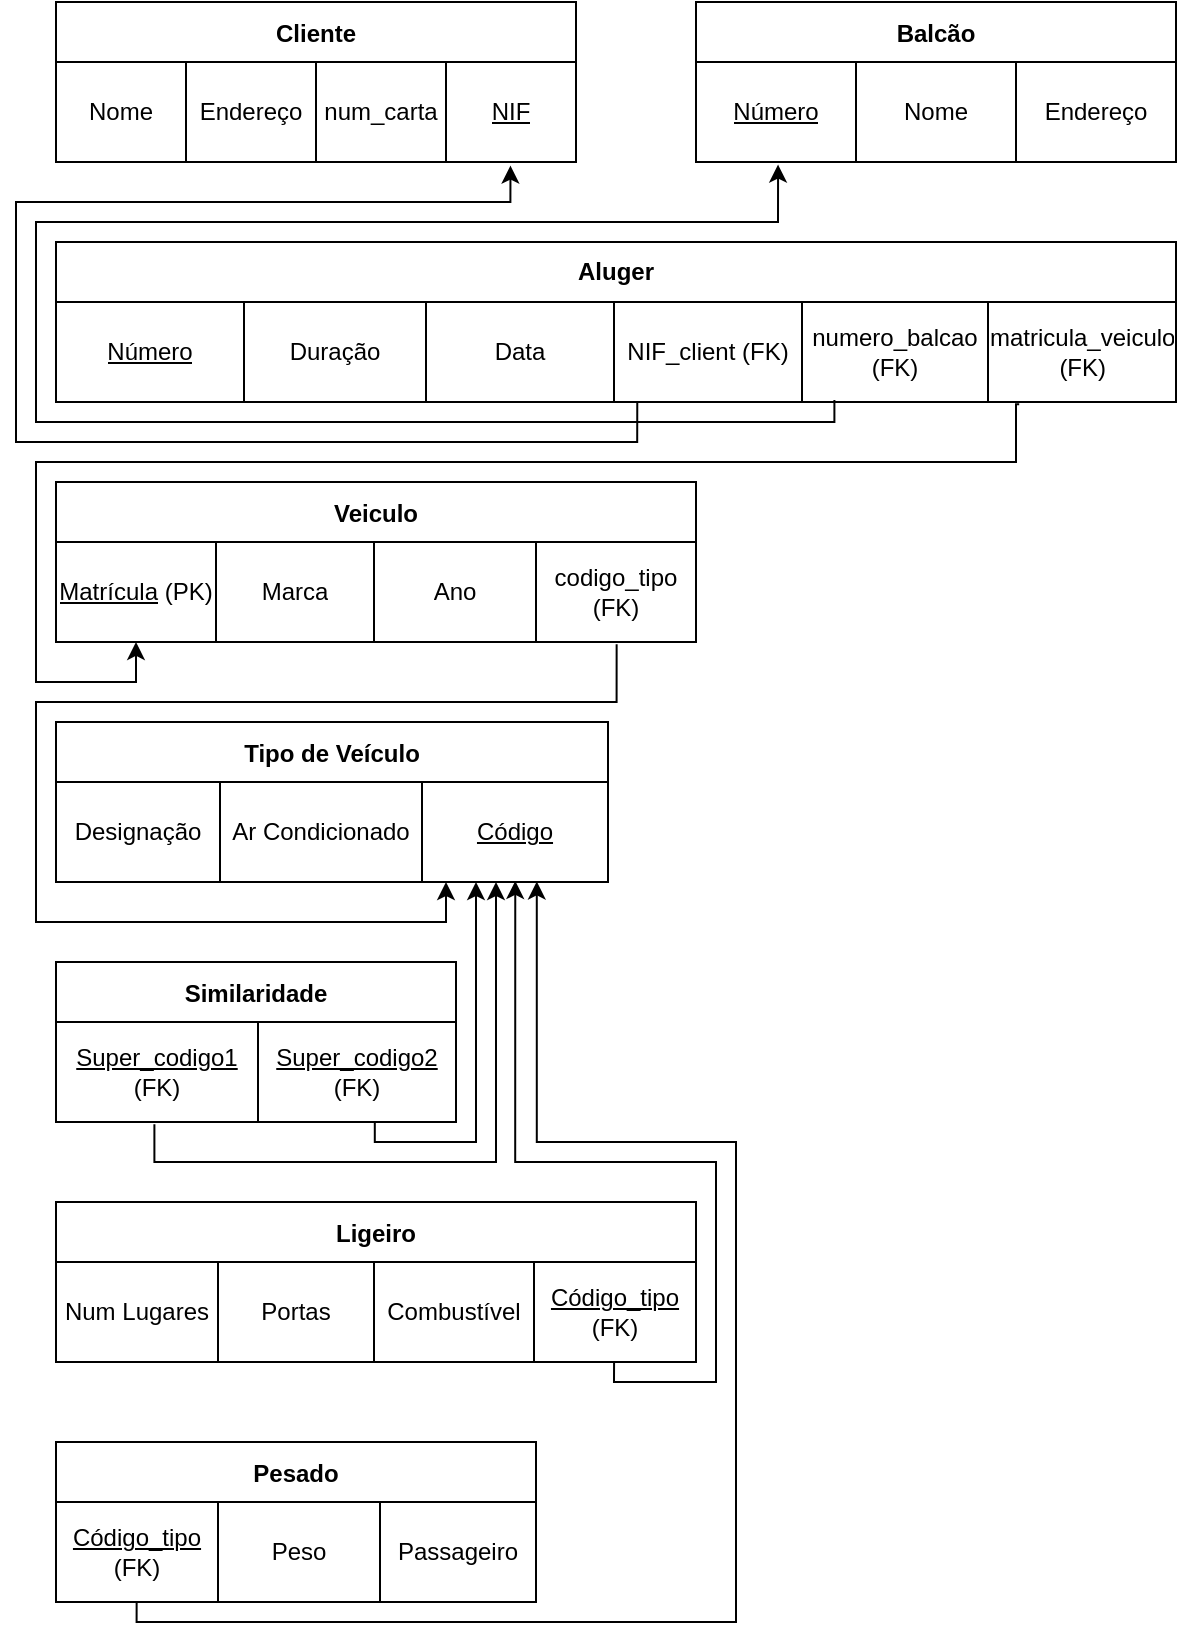 <mxfile version="17.2.4" type="device" pages="3"><diagram id="apxTyeL_YBR4fcM9wDzW" name="3.1"><mxGraphModel dx="987" dy="635" grid="1" gridSize="10" guides="1" tooltips="1" connect="1" arrows="1" fold="1" page="1" pageScale="1" pageWidth="827" pageHeight="1169" math="0" shadow="0"><root><mxCell id="0"/><mxCell id="1" parent="0"/><mxCell id="2RSAtowy67wl-P5qB3Wk-16" value="Cliente" style="shape=table;startSize=30;container=1;collapsible=0;childLayout=tableLayout;fontStyle=1;align=center;" parent="1" vertex="1"><mxGeometry x="120" y="160" width="260" height="80" as="geometry"/></mxCell><mxCell id="2RSAtowy67wl-P5qB3Wk-17" value="" style="shape=tableRow;horizontal=0;startSize=0;swimlaneHead=0;swimlaneBody=0;top=0;left=0;bottom=0;right=0;collapsible=0;dropTarget=0;fillColor=none;points=[[0,0.5],[1,0.5]];portConstraint=eastwest;" parent="2RSAtowy67wl-P5qB3Wk-16" vertex="1"><mxGeometry y="30" width="260" height="50" as="geometry"/></mxCell><mxCell id="2RSAtowy67wl-P5qB3Wk-18" value="Nome" style="shape=partialRectangle;html=1;whiteSpace=wrap;connectable=0;fillColor=none;top=0;left=0;bottom=0;right=0;overflow=hidden;" parent="2RSAtowy67wl-P5qB3Wk-17" vertex="1"><mxGeometry width="65" height="50" as="geometry"><mxRectangle width="65" height="50" as="alternateBounds"/></mxGeometry></mxCell><mxCell id="2RSAtowy67wl-P5qB3Wk-19" value="Endereço" style="shape=partialRectangle;html=1;whiteSpace=wrap;connectable=0;fillColor=none;top=0;left=0;bottom=0;right=0;overflow=hidden;" parent="2RSAtowy67wl-P5qB3Wk-17" vertex="1"><mxGeometry x="65" width="65" height="50" as="geometry"><mxRectangle width="65" height="50" as="alternateBounds"/></mxGeometry></mxCell><mxCell id="2RSAtowy67wl-P5qB3Wk-20" value="num_carta" style="shape=partialRectangle;html=1;whiteSpace=wrap;connectable=0;fillColor=none;top=0;left=0;bottom=0;right=0;overflow=hidden;" parent="2RSAtowy67wl-P5qB3Wk-17" vertex="1"><mxGeometry x="130" width="65" height="50" as="geometry"><mxRectangle width="65" height="50" as="alternateBounds"/></mxGeometry></mxCell><mxCell id="2RSAtowy67wl-P5qB3Wk-29" value="&lt;u&gt;NIF&lt;/u&gt;" style="shape=partialRectangle;html=1;whiteSpace=wrap;connectable=0;fillColor=none;top=0;left=0;bottom=0;right=0;overflow=hidden;" parent="2RSAtowy67wl-P5qB3Wk-17" vertex="1"><mxGeometry x="195" width="65" height="50" as="geometry"><mxRectangle width="65" height="50" as="alternateBounds"/></mxGeometry></mxCell><mxCell id="ERjMM8lQykCj0V32fZu7-1" value="Aluger" style="shape=table;startSize=30;container=1;collapsible=0;childLayout=tableLayout;fontStyle=1;align=center;whiteSpace=wrap;" parent="1" vertex="1"><mxGeometry x="120" y="280" width="560" height="80" as="geometry"/></mxCell><mxCell id="ERjMM8lQykCj0V32fZu7-2" value="" style="shape=tableRow;horizontal=0;startSize=0;swimlaneHead=0;swimlaneBody=0;top=0;left=0;bottom=0;right=0;collapsible=0;dropTarget=0;fillColor=none;points=[[0,0.5],[1,0.5]];portConstraint=eastwest;" parent="ERjMM8lQykCj0V32fZu7-1" vertex="1"><mxGeometry y="30" width="560" height="50" as="geometry"/></mxCell><mxCell id="ERjMM8lQykCj0V32fZu7-3" value="&lt;u&gt;Número&lt;/u&gt;" style="shape=partialRectangle;html=1;whiteSpace=wrap;connectable=0;fillColor=none;top=0;left=0;bottom=0;right=0;overflow=hidden;" parent="ERjMM8lQykCj0V32fZu7-2" vertex="1"><mxGeometry width="94" height="50" as="geometry"><mxRectangle width="94" height="50" as="alternateBounds"/></mxGeometry></mxCell><mxCell id="ERjMM8lQykCj0V32fZu7-4" value="Duração" style="shape=partialRectangle;html=1;whiteSpace=wrap;connectable=0;fillColor=none;top=0;left=0;bottom=0;right=0;overflow=hidden;" parent="ERjMM8lQykCj0V32fZu7-2" vertex="1"><mxGeometry x="94" width="91" height="50" as="geometry"><mxRectangle width="91" height="50" as="alternateBounds"/></mxGeometry></mxCell><mxCell id="ERjMM8lQykCj0V32fZu7-5" value="Data" style="shape=partialRectangle;html=1;whiteSpace=wrap;connectable=0;fillColor=none;top=0;left=0;bottom=0;right=0;overflow=hidden;" parent="ERjMM8lQykCj0V32fZu7-2" vertex="1"><mxGeometry x="185" width="94" height="50" as="geometry"><mxRectangle width="94" height="50" as="alternateBounds"/></mxGeometry></mxCell><mxCell id="xyYoALWSUkxfO5FwVvGS-1" value="NIF_client (FK)" style="shape=partialRectangle;html=1;whiteSpace=wrap;connectable=0;fillColor=none;top=0;left=0;bottom=0;right=0;overflow=hidden;" parent="ERjMM8lQykCj0V32fZu7-2" vertex="1"><mxGeometry x="279" width="94" height="50" as="geometry"><mxRectangle width="94" height="50" as="alternateBounds"/></mxGeometry></mxCell><mxCell id="xyYoALWSUkxfO5FwVvGS-2" value="numero_balcao&lt;br&gt;(FK)" style="shape=partialRectangle;html=1;connectable=0;fillColor=none;top=0;left=0;bottom=0;right=0;overflow=hidden;whiteSpace=wrap;" parent="ERjMM8lQykCj0V32fZu7-2" vertex="1"><mxGeometry x="373" width="93" height="50" as="geometry"><mxRectangle width="93" height="50" as="alternateBounds"/></mxGeometry></mxCell><mxCell id="xyYoALWSUkxfO5FwVvGS-3" value="matricula_veiculo&lt;br&gt;(FK)" style="shape=partialRectangle;html=1;whiteSpace=wrap;connectable=0;fillColor=none;top=0;left=0;bottom=0;right=0;overflow=hidden;" parent="ERjMM8lQykCj0V32fZu7-2" vertex="1"><mxGeometry x="466" width="94" height="50" as="geometry"><mxRectangle width="94" height="50" as="alternateBounds"/></mxGeometry></mxCell><mxCell id="ERjMM8lQykCj0V32fZu7-7" value="Balcão" style="shape=table;startSize=30;container=1;collapsible=0;childLayout=tableLayout;fontStyle=1;align=center;" parent="1" vertex="1"><mxGeometry x="440" y="160" width="240" height="80" as="geometry"/></mxCell><mxCell id="ERjMM8lQykCj0V32fZu7-8" value="" style="shape=tableRow;horizontal=0;startSize=0;swimlaneHead=0;swimlaneBody=0;top=0;left=0;bottom=0;right=0;collapsible=0;dropTarget=0;fillColor=none;points=[[0,0.5],[1,0.5]];portConstraint=eastwest;" parent="ERjMM8lQykCj0V32fZu7-7" vertex="1"><mxGeometry y="30" width="240" height="50" as="geometry"/></mxCell><mxCell id="ERjMM8lQykCj0V32fZu7-9" value="&lt;u&gt;Número&lt;/u&gt;" style="shape=partialRectangle;html=1;whiteSpace=wrap;connectable=0;fillColor=none;top=0;left=0;bottom=0;right=0;overflow=hidden;" parent="ERjMM8lQykCj0V32fZu7-8" vertex="1"><mxGeometry width="80" height="50" as="geometry"><mxRectangle width="80" height="50" as="alternateBounds"/></mxGeometry></mxCell><mxCell id="ERjMM8lQykCj0V32fZu7-10" value="Nome" style="shape=partialRectangle;html=1;whiteSpace=wrap;connectable=0;fillColor=none;top=0;left=0;bottom=0;right=0;overflow=hidden;" parent="ERjMM8lQykCj0V32fZu7-8" vertex="1"><mxGeometry x="80" width="80" height="50" as="geometry"><mxRectangle width="80" height="50" as="alternateBounds"/></mxGeometry></mxCell><mxCell id="ERjMM8lQykCj0V32fZu7-11" value="Endereço" style="shape=partialRectangle;html=1;whiteSpace=wrap;connectable=0;fillColor=none;top=0;left=0;bottom=0;right=0;overflow=hidden;" parent="ERjMM8lQykCj0V32fZu7-8" vertex="1"><mxGeometry x="160" width="80" height="50" as="geometry"><mxRectangle width="80" height="50" as="alternateBounds"/></mxGeometry></mxCell><mxCell id="ERjMM8lQykCj0V32fZu7-12" value="Veiculo" style="shape=table;startSize=30;container=1;collapsible=0;childLayout=tableLayout;fontStyle=1;align=center;" parent="1" vertex="1"><mxGeometry x="120" y="400" width="320" height="80" as="geometry"/></mxCell><mxCell id="ERjMM8lQykCj0V32fZu7-13" value="" style="shape=tableRow;horizontal=0;startSize=0;swimlaneHead=0;swimlaneBody=0;top=0;left=0;bottom=0;right=0;collapsible=0;dropTarget=0;fillColor=none;points=[[0,0.5],[1,0.5]];portConstraint=eastwest;" parent="ERjMM8lQykCj0V32fZu7-12" vertex="1"><mxGeometry y="30" width="320" height="50" as="geometry"/></mxCell><mxCell id="ERjMM8lQykCj0V32fZu7-14" value="&lt;u&gt;Matrícula&lt;/u&gt;&amp;nbsp;(PK)" style="shape=partialRectangle;html=1;whiteSpace=wrap;connectable=0;fillColor=none;top=0;left=0;bottom=0;right=0;overflow=hidden;" parent="ERjMM8lQykCj0V32fZu7-13" vertex="1"><mxGeometry width="80" height="50" as="geometry"><mxRectangle width="80" height="50" as="alternateBounds"/></mxGeometry></mxCell><mxCell id="ERjMM8lQykCj0V32fZu7-15" value="Marca" style="shape=partialRectangle;html=1;whiteSpace=wrap;connectable=0;fillColor=none;top=0;left=0;bottom=0;right=0;overflow=hidden;" parent="ERjMM8lQykCj0V32fZu7-13" vertex="1"><mxGeometry x="80" width="79" height="50" as="geometry"><mxRectangle width="79" height="50" as="alternateBounds"/></mxGeometry></mxCell><mxCell id="ERjMM8lQykCj0V32fZu7-16" value="Ano" style="shape=partialRectangle;html=1;whiteSpace=wrap;connectable=0;fillColor=none;top=0;left=0;bottom=0;right=0;overflow=hidden;" parent="ERjMM8lQykCj0V32fZu7-13" vertex="1"><mxGeometry x="159" width="81" height="50" as="geometry"><mxRectangle width="81" height="50" as="alternateBounds"/></mxGeometry></mxCell><mxCell id="xyYoALWSUkxfO5FwVvGS-7" value="codigo_tipo (FK)" style="shape=partialRectangle;html=1;whiteSpace=wrap;connectable=0;fillColor=none;top=0;left=0;bottom=0;right=0;overflow=hidden;" parent="ERjMM8lQykCj0V32fZu7-13" vertex="1"><mxGeometry x="240" width="80" height="50" as="geometry"><mxRectangle width="80" height="50" as="alternateBounds"/></mxGeometry></mxCell><mxCell id="ERjMM8lQykCj0V32fZu7-17" value="Tipo de Veículo" style="shape=table;startSize=30;container=1;collapsible=0;childLayout=tableLayout;fontStyle=1;align=center;" parent="1" vertex="1"><mxGeometry x="120" y="520" width="276" height="80" as="geometry"/></mxCell><mxCell id="ERjMM8lQykCj0V32fZu7-18" value="" style="shape=tableRow;horizontal=0;startSize=0;swimlaneHead=0;swimlaneBody=0;top=0;left=0;bottom=0;right=0;collapsible=0;dropTarget=0;fillColor=none;points=[[0,0.5],[1,0.5]];portConstraint=eastwest;" parent="ERjMM8lQykCj0V32fZu7-17" vertex="1"><mxGeometry y="30" width="276" height="50" as="geometry"/></mxCell><mxCell id="ERjMM8lQykCj0V32fZu7-19" value="Designação" style="shape=partialRectangle;html=1;whiteSpace=wrap;connectable=0;fillColor=none;top=0;left=0;bottom=0;right=0;overflow=hidden;" parent="ERjMM8lQykCj0V32fZu7-18" vertex="1"><mxGeometry width="82" height="50" as="geometry"><mxRectangle width="82" height="50" as="alternateBounds"/></mxGeometry></mxCell><mxCell id="ERjMM8lQykCj0V32fZu7-20" value="Ar Condicionado" style="shape=partialRectangle;html=1;whiteSpace=wrap;connectable=0;fillColor=none;top=0;left=0;bottom=0;right=0;overflow=hidden;" parent="ERjMM8lQykCj0V32fZu7-18" vertex="1"><mxGeometry x="82" width="101" height="50" as="geometry"><mxRectangle width="101" height="50" as="alternateBounds"/></mxGeometry></mxCell><mxCell id="ERjMM8lQykCj0V32fZu7-21" value="&lt;u&gt;Código&lt;/u&gt;" style="shape=partialRectangle;html=1;whiteSpace=wrap;connectable=0;fillColor=none;top=0;left=0;bottom=0;right=0;overflow=hidden;" parent="ERjMM8lQykCj0V32fZu7-18" vertex="1"><mxGeometry x="183" width="93" height="50" as="geometry"><mxRectangle width="93" height="50" as="alternateBounds"/></mxGeometry></mxCell><mxCell id="ERjMM8lQykCj0V32fZu7-25" value="Ligeiro" style="shape=table;startSize=30;container=1;collapsible=0;childLayout=tableLayout;fontStyle=1;align=center;" parent="1" vertex="1"><mxGeometry x="120" y="760" width="320" height="80" as="geometry"/></mxCell><mxCell id="ERjMM8lQykCj0V32fZu7-26" value="" style="shape=tableRow;horizontal=0;startSize=0;swimlaneHead=0;swimlaneBody=0;top=0;left=0;bottom=0;right=0;collapsible=0;dropTarget=0;fillColor=none;points=[[0,0.5],[1,0.5]];portConstraint=eastwest;" parent="ERjMM8lQykCj0V32fZu7-25" vertex="1"><mxGeometry y="30" width="320" height="50" as="geometry"/></mxCell><mxCell id="ERjMM8lQykCj0V32fZu7-27" value="Num Lugares" style="shape=partialRectangle;html=1;whiteSpace=wrap;connectable=0;fillColor=none;top=0;left=0;bottom=0;right=0;overflow=hidden;" parent="ERjMM8lQykCj0V32fZu7-26" vertex="1"><mxGeometry width="81" height="50" as="geometry"><mxRectangle width="81" height="50" as="alternateBounds"/></mxGeometry></mxCell><mxCell id="ERjMM8lQykCj0V32fZu7-28" value="Portas" style="shape=partialRectangle;html=1;whiteSpace=wrap;connectable=0;fillColor=none;top=0;left=0;bottom=0;right=0;overflow=hidden;" parent="ERjMM8lQykCj0V32fZu7-26" vertex="1"><mxGeometry x="81" width="78" height="50" as="geometry"><mxRectangle width="78" height="50" as="alternateBounds"/></mxGeometry></mxCell><mxCell id="ERjMM8lQykCj0V32fZu7-29" value="Combustível" style="shape=partialRectangle;html=1;whiteSpace=wrap;connectable=0;fillColor=none;top=0;left=0;bottom=0;right=0;overflow=hidden;" parent="ERjMM8lQykCj0V32fZu7-26" vertex="1"><mxGeometry x="159" width="80" height="50" as="geometry"><mxRectangle width="80" height="50" as="alternateBounds"/></mxGeometry></mxCell><mxCell id="xyYoALWSUkxfO5FwVvGS-19" value="&lt;u&gt;Código_tipo&lt;br&gt;&lt;/u&gt;(FK)" style="shape=partialRectangle;html=1;whiteSpace=wrap;connectable=0;fillColor=none;top=0;left=0;bottom=0;right=0;overflow=hidden;" parent="ERjMM8lQykCj0V32fZu7-26" vertex="1"><mxGeometry x="239" width="81" height="50" as="geometry"><mxRectangle width="81" height="50" as="alternateBounds"/></mxGeometry></mxCell><mxCell id="ERjMM8lQykCj0V32fZu7-30" value="Pesado" style="shape=table;startSize=30;container=1;collapsible=0;childLayout=tableLayout;fontStyle=1;align=center;" parent="1" vertex="1"><mxGeometry x="120" y="880" width="240" height="80" as="geometry"/></mxCell><mxCell id="ERjMM8lQykCj0V32fZu7-31" value="" style="shape=tableRow;horizontal=0;startSize=0;swimlaneHead=0;swimlaneBody=0;top=0;left=0;bottom=0;right=0;collapsible=0;dropTarget=0;fillColor=none;points=[[0,0.5],[1,0.5]];portConstraint=eastwest;" parent="ERjMM8lQykCj0V32fZu7-30" vertex="1"><mxGeometry y="30" width="240" height="50" as="geometry"/></mxCell><mxCell id="xyYoALWSUkxfO5FwVvGS-20" value="&lt;u&gt;Código_tipo&lt;/u&gt;&lt;br&gt;(FK)" style="shape=partialRectangle;html=1;whiteSpace=wrap;connectable=0;fillColor=none;top=0;left=0;bottom=0;right=0;overflow=hidden;" parent="ERjMM8lQykCj0V32fZu7-31" vertex="1"><mxGeometry width="81" height="50" as="geometry"><mxRectangle width="81" height="50" as="alternateBounds"/></mxGeometry></mxCell><mxCell id="ERjMM8lQykCj0V32fZu7-32" value="Peso" style="shape=partialRectangle;html=1;whiteSpace=wrap;connectable=0;fillColor=none;top=0;left=0;bottom=0;right=0;overflow=hidden;" parent="ERjMM8lQykCj0V32fZu7-31" vertex="1"><mxGeometry x="81" width="81" height="50" as="geometry"><mxRectangle width="81" height="50" as="alternateBounds"/></mxGeometry></mxCell><mxCell id="ERjMM8lQykCj0V32fZu7-33" value="Passageiro" style="shape=partialRectangle;html=1;whiteSpace=wrap;connectable=0;fillColor=none;top=0;left=0;bottom=0;right=0;overflow=hidden;" parent="ERjMM8lQykCj0V32fZu7-31" vertex="1"><mxGeometry x="162" width="78" height="50" as="geometry"><mxRectangle width="78" height="50" as="alternateBounds"/></mxGeometry></mxCell><mxCell id="xyYoALWSUkxfO5FwVvGS-4" value="" style="endArrow=classic;html=1;rounded=0;entryX=0.874;entryY=1.036;entryDx=0;entryDy=0;entryPerimeter=0;edgeStyle=orthogonalEdgeStyle;exitX=0.519;exitY=0.993;exitDx=0;exitDy=0;exitPerimeter=0;" parent="1" source="ERjMM8lQykCj0V32fZu7-2" target="2RSAtowy67wl-P5qB3Wk-17" edge="1"><mxGeometry width="50" height="50" relative="1" as="geometry"><mxPoint x="140" y="400" as="sourcePoint"/><mxPoint x="190" y="350" as="targetPoint"/><Array as="points"><mxPoint x="411" y="380"/><mxPoint x="100" y="380"/><mxPoint x="100" y="260"/><mxPoint x="347" y="260"/></Array></mxGeometry></mxCell><mxCell id="xyYoALWSUkxfO5FwVvGS-5" value="" style="endArrow=classic;html=1;rounded=0;edgeStyle=orthogonalEdgeStyle;exitX=0.86;exitY=1.022;exitDx=0;exitDy=0;exitPerimeter=0;entryX=0.125;entryY=0.999;entryDx=0;entryDy=0;entryPerimeter=0;" parent="1" source="ERjMM8lQykCj0V32fZu7-2" target="ERjMM8lQykCj0V32fZu7-13" edge="1"><mxGeometry width="50" height="50" relative="1" as="geometry"><mxPoint x="130" y="550" as="sourcePoint"/><mxPoint x="180" y="500" as="targetPoint"/><Array as="points"><mxPoint x="600" y="361"/><mxPoint x="600" y="390"/><mxPoint x="110" y="390"/><mxPoint x="110" y="500"/><mxPoint x="160" y="500"/></Array></mxGeometry></mxCell><mxCell id="xyYoALWSUkxfO5FwVvGS-6" value="" style="endArrow=classic;html=1;rounded=0;entryX=0.171;entryY=1.026;entryDx=0;entryDy=0;entryPerimeter=0;edgeStyle=orthogonalEdgeStyle;exitX=0.695;exitY=0.981;exitDx=0;exitDy=0;exitPerimeter=0;" parent="1" source="ERjMM8lQykCj0V32fZu7-2" target="ERjMM8lQykCj0V32fZu7-8" edge="1"><mxGeometry width="50" height="50" relative="1" as="geometry"><mxPoint x="210" y="370" as="sourcePoint"/><mxPoint x="363.358" y="251.8" as="targetPoint"/><Array as="points"><mxPoint x="509" y="370"/><mxPoint x="110" y="370"/><mxPoint x="110" y="270"/><mxPoint x="481" y="270"/></Array></mxGeometry></mxCell><mxCell id="xyYoALWSUkxfO5FwVvGS-8" style="edgeStyle=orthogonalEdgeStyle;rounded=0;orthogonalLoop=1;jettySize=auto;html=1;exitX=0.876;exitY=1.022;exitDx=0;exitDy=0;exitPerimeter=0;" parent="1" source="ERjMM8lQykCj0V32fZu7-13" edge="1"><mxGeometry relative="1" as="geometry"><mxPoint x="315" y="600" as="targetPoint"/><Array as="points"><mxPoint x="400" y="510"/><mxPoint x="110" y="510"/><mxPoint x="110" y="620"/><mxPoint x="315" y="620"/></Array></mxGeometry></mxCell><mxCell id="xyYoALWSUkxfO5FwVvGS-10" value="Similaridade" style="shape=table;startSize=30;container=1;collapsible=0;childLayout=tableLayout;fontStyle=1;align=center;" parent="1" vertex="1"><mxGeometry x="120" y="640" width="200" height="80" as="geometry"/></mxCell><mxCell id="xyYoALWSUkxfO5FwVvGS-11" value="" style="shape=tableRow;horizontal=0;startSize=0;swimlaneHead=0;swimlaneBody=0;top=0;left=0;bottom=0;right=0;collapsible=0;dropTarget=0;fillColor=none;points=[[0,0.5],[1,0.5]];portConstraint=eastwest;" parent="xyYoALWSUkxfO5FwVvGS-10" vertex="1"><mxGeometry y="30" width="200" height="50" as="geometry"/></mxCell><mxCell id="xyYoALWSUkxfO5FwVvGS-12" value="&lt;u&gt;Super_codigo1&lt;br&gt;&lt;/u&gt;(FK)" style="shape=partialRectangle;html=1;whiteSpace=wrap;connectable=0;fillColor=none;top=0;left=0;bottom=0;right=0;overflow=hidden;" parent="xyYoALWSUkxfO5FwVvGS-11" vertex="1"><mxGeometry width="101" height="50" as="geometry"><mxRectangle width="101" height="50" as="alternateBounds"/></mxGeometry></mxCell><mxCell id="xyYoALWSUkxfO5FwVvGS-13" value="&lt;u&gt;Super_codigo2&lt;/u&gt;&lt;br&gt;(FK)" style="shape=partialRectangle;html=1;whiteSpace=wrap;connectable=0;fillColor=none;top=0;left=0;bottom=0;right=0;overflow=hidden;" parent="xyYoALWSUkxfO5FwVvGS-11" vertex="1"><mxGeometry x="101" width="99" height="50" as="geometry"><mxRectangle width="99" height="50" as="alternateBounds"/></mxGeometry></mxCell><mxCell id="xyYoALWSUkxfO5FwVvGS-16" value="" style="endArrow=classic;html=1;rounded=0;edgeStyle=orthogonalEdgeStyle;exitX=0.246;exitY=1.022;exitDx=0;exitDy=0;exitPerimeter=0;" parent="1" source="xyYoALWSUkxfO5FwVvGS-11" edge="1"><mxGeometry width="50" height="50" relative="1" as="geometry"><mxPoint x="370" y="790" as="sourcePoint"/><mxPoint x="340" y="600" as="targetPoint"/><Array as="points"><mxPoint x="169" y="740"/><mxPoint x="340" y="740"/></Array></mxGeometry></mxCell><mxCell id="xyYoALWSUkxfO5FwVvGS-18" value="" style="endArrow=classic;html=1;rounded=0;edgeStyle=orthogonalEdgeStyle;exitX=0.797;exitY=1.003;exitDx=0;exitDy=0;exitPerimeter=0;" parent="1" source="xyYoALWSUkxfO5FwVvGS-11" edge="1"><mxGeometry width="50" height="50" relative="1" as="geometry"><mxPoint x="179.2" y="731.1" as="sourcePoint"/><mxPoint x="330" y="600" as="targetPoint"/><Array as="points"><mxPoint x="279" y="730"/><mxPoint x="330" y="730"/><mxPoint x="330" y="600"/></Array></mxGeometry></mxCell><mxCell id="xyYoALWSUkxfO5FwVvGS-21" value="" style="endArrow=classic;html=1;rounded=0;exitX=0.872;exitY=0.999;exitDx=0;exitDy=0;exitPerimeter=0;edgeStyle=orthogonalEdgeStyle;entryX=0.832;entryY=0.989;entryDx=0;entryDy=0;entryPerimeter=0;" parent="1" source="ERjMM8lQykCj0V32fZu7-26" target="ERjMM8lQykCj0V32fZu7-18" edge="1"><mxGeometry width="50" height="50" relative="1" as="geometry"><mxPoint x="490" y="860" as="sourcePoint"/><mxPoint x="390" y="670" as="targetPoint"/><Array as="points"><mxPoint x="399" y="850"/><mxPoint x="450" y="850"/><mxPoint x="450" y="740"/><mxPoint x="350" y="740"/></Array></mxGeometry></mxCell><mxCell id="xyYoALWSUkxfO5FwVvGS-22" value="" style="endArrow=classic;html=1;rounded=0;exitX=0.168;exitY=1.008;exitDx=0;exitDy=0;exitPerimeter=0;edgeStyle=orthogonalEdgeStyle;entryX=0.871;entryY=0.994;entryDx=0;entryDy=0;entryPerimeter=0;" parent="1" source="ERjMM8lQykCj0V32fZu7-31" target="ERjMM8lQykCj0V32fZu7-18" edge="1"><mxGeometry width="50" height="50" relative="1" as="geometry"><mxPoint x="409.04" y="849.95" as="sourcePoint"/><mxPoint x="360" y="600" as="targetPoint"/><Array as="points"><mxPoint x="160" y="970"/><mxPoint x="460" y="970"/><mxPoint x="460" y="730"/><mxPoint x="360" y="730"/></Array></mxGeometry></mxCell></root></mxGraphModel></diagram><diagram id="bZHdxpXLiMJkNm9tl3mk" name="3.2"><mxGraphModel dx="1199" dy="771" grid="1" gridSize="10" guides="1" tooltips="1" connect="1" arrows="1" fold="1" page="1" pageScale="1" pageWidth="850" pageHeight="1100" math="0" shadow="0"><root><mxCell id="0"/><mxCell id="1" parent="0"/><mxCell id="y834xkdyJQ3kF4uJwRDQ-1" value="Airport" style="shape=table;startSize=30;container=1;collapsible=0;childLayout=tableLayout;fontStyle=1;align=center;" parent="1" vertex="1"><mxGeometry x="80" y="40" width="240" height="80" as="geometry"/></mxCell><mxCell id="y834xkdyJQ3kF4uJwRDQ-2" value="" style="shape=tableRow;horizontal=0;startSize=0;swimlaneHead=0;swimlaneBody=0;top=0;left=0;bottom=0;right=0;collapsible=0;dropTarget=0;fillColor=none;points=[[0,0.5],[1,0.5]];portConstraint=eastwest;" parent="y834xkdyJQ3kF4uJwRDQ-1" vertex="1"><mxGeometry y="30" width="240" height="50" as="geometry"/></mxCell><mxCell id="y834xkdyJQ3kF4uJwRDQ-3" value="&lt;u&gt;code&lt;/u&gt;" style="shape=partialRectangle;html=1;whiteSpace=wrap;connectable=0;fillColor=none;top=0;left=0;bottom=0;right=0;overflow=hidden;" parent="y834xkdyJQ3kF4uJwRDQ-2" vertex="1"><mxGeometry width="80" height="50" as="geometry"><mxRectangle width="80" height="50" as="alternateBounds"/></mxGeometry></mxCell><mxCell id="y834xkdyJQ3kF4uJwRDQ-4" value="city" style="shape=partialRectangle;html=1;whiteSpace=wrap;connectable=0;fillColor=none;top=0;left=0;bottom=0;right=0;overflow=hidden;" parent="y834xkdyJQ3kF4uJwRDQ-2" vertex="1"><mxGeometry x="80" width="40" height="50" as="geometry"><mxRectangle width="40" height="50" as="alternateBounds"/></mxGeometry></mxCell><mxCell id="y834xkdyJQ3kF4uJwRDQ-5" value="state" style="shape=partialRectangle;html=1;whiteSpace=wrap;connectable=0;fillColor=none;top=0;left=0;bottom=0;right=0;overflow=hidden;" parent="y834xkdyJQ3kF4uJwRDQ-2" vertex="1"><mxGeometry x="120" width="60" height="50" as="geometry"><mxRectangle width="60" height="50" as="alternateBounds"/></mxGeometry></mxCell><mxCell id="y834xkdyJQ3kF4uJwRDQ-14" value="name" style="shape=partialRectangle;html=1;whiteSpace=wrap;connectable=0;fillColor=none;top=0;left=0;bottom=0;right=0;overflow=hidden;" parent="y834xkdyJQ3kF4uJwRDQ-2" vertex="1"><mxGeometry x="180" width="60" height="50" as="geometry"><mxRectangle width="60" height="50" as="alternateBounds"/></mxGeometry></mxCell><mxCell id="y834xkdyJQ3kF4uJwRDQ-16" value="Flight" style="shape=table;startSize=30;container=1;collapsible=0;childLayout=tableLayout;fontStyle=1;align=center;" parent="1" vertex="1"><mxGeometry x="640" y="160" width="200" height="80" as="geometry"/></mxCell><mxCell id="y834xkdyJQ3kF4uJwRDQ-17" value="" style="shape=tableRow;horizontal=0;startSize=0;swimlaneHead=0;swimlaneBody=0;top=0;left=0;bottom=0;right=0;collapsible=0;dropTarget=0;fillColor=none;points=[[0,0.5],[1,0.5]];portConstraint=eastwest;" parent="y834xkdyJQ3kF4uJwRDQ-16" vertex="1"><mxGeometry y="30" width="200" height="50" as="geometry"/></mxCell><mxCell id="y834xkdyJQ3kF4uJwRDQ-18" value="&lt;u&gt;number&lt;/u&gt;" style="shape=partialRectangle;html=1;whiteSpace=wrap;connectable=0;fillColor=none;top=0;left=0;bottom=0;right=0;overflow=hidden;" parent="y834xkdyJQ3kF4uJwRDQ-17" vertex="1"><mxGeometry width="67" height="50" as="geometry"><mxRectangle width="67" height="50" as="alternateBounds"/></mxGeometry></mxCell><mxCell id="y834xkdyJQ3kF4uJwRDQ-19" value="airline" style="shape=partialRectangle;html=1;whiteSpace=wrap;connectable=0;fillColor=none;top=0;left=0;bottom=0;right=0;overflow=hidden;" parent="y834xkdyJQ3kF4uJwRDQ-17" vertex="1"><mxGeometry x="67" width="66" height="50" as="geometry"><mxRectangle width="66" height="50" as="alternateBounds"/></mxGeometry></mxCell><mxCell id="y834xkdyJQ3kF4uJwRDQ-20" value="weekdays" style="shape=partialRectangle;html=1;whiteSpace=wrap;connectable=0;fillColor=none;top=0;left=0;bottom=0;right=0;overflow=hidden;" parent="y834xkdyJQ3kF4uJwRDQ-17" vertex="1"><mxGeometry x="133" width="67" height="50" as="geometry"><mxRectangle width="67" height="50" as="alternateBounds"/></mxGeometry></mxCell><mxCell id="y834xkdyJQ3kF4uJwRDQ-22" value="Fares" style="shape=table;startSize=30;container=1;collapsible=0;childLayout=tableLayout;fontStyle=1;align=center;" parent="1" vertex="1"><mxGeometry x="520" y="320" width="320" height="80" as="geometry"/></mxCell><mxCell id="y834xkdyJQ3kF4uJwRDQ-23" value="" style="shape=tableRow;horizontal=0;startSize=0;swimlaneHead=0;swimlaneBody=0;top=0;left=0;bottom=0;right=0;collapsible=0;dropTarget=0;fillColor=none;points=[[0,0.5],[1,0.5]];portConstraint=eastwest;" parent="y834xkdyJQ3kF4uJwRDQ-22" vertex="1"><mxGeometry y="30" width="320" height="50" as="geometry"/></mxCell><mxCell id="y834xkdyJQ3kF4uJwRDQ-24" value="&lt;u&gt;flight_number&lt;/u&gt;&lt;br&gt;(FK)" style="shape=partialRectangle;html=1;whiteSpace=wrap;connectable=0;fillColor=none;top=0;left=0;bottom=0;right=0;overflow=hidden;" parent="y834xkdyJQ3kF4uJwRDQ-23" vertex="1"><mxGeometry width="90" height="50" as="geometry"><mxRectangle width="90" height="50" as="alternateBounds"/></mxGeometry></mxCell><mxCell id="y834xkdyJQ3kF4uJwRDQ-25" value="&lt;u&gt;code&lt;/u&gt;" style="shape=partialRectangle;html=1;whiteSpace=wrap;connectable=0;fillColor=none;top=0;left=0;bottom=0;right=0;overflow=hidden;" parent="y834xkdyJQ3kF4uJwRDQ-23" vertex="1"><mxGeometry x="90" width="70" height="50" as="geometry"><mxRectangle width="70" height="50" as="alternateBounds"/></mxGeometry></mxCell><mxCell id="y834xkdyJQ3kF4uJwRDQ-26" value="amount" style="shape=partialRectangle;html=1;whiteSpace=wrap;connectable=0;fillColor=none;top=0;left=0;bottom=0;right=0;overflow=hidden;" parent="y834xkdyJQ3kF4uJwRDQ-23" vertex="1"><mxGeometry x="160" width="81" height="50" as="geometry"><mxRectangle width="81" height="50" as="alternateBounds"/></mxGeometry></mxCell><mxCell id="y834xkdyJQ3kF4uJwRDQ-27" value="restrictions" style="shape=partialRectangle;html=1;whiteSpace=wrap;connectable=0;fillColor=none;top=0;left=0;bottom=0;right=0;overflow=hidden;" parent="y834xkdyJQ3kF4uJwRDQ-23" vertex="1"><mxGeometry x="241" width="79" height="50" as="geometry"><mxRectangle width="79" height="50" as="alternateBounds"/></mxGeometry></mxCell><mxCell id="y834xkdyJQ3kF4uJwRDQ-28" value="Flight Leg" style="shape=table;startSize=30;container=1;collapsible=0;childLayout=tableLayout;fontStyle=1;align=center;" parent="1" vertex="1"><mxGeometry x="360" y="40" width="480" height="80" as="geometry"/></mxCell><mxCell id="y834xkdyJQ3kF4uJwRDQ-29" value="" style="shape=tableRow;horizontal=0;startSize=0;swimlaneHead=0;swimlaneBody=0;top=0;left=0;bottom=0;right=0;collapsible=0;dropTarget=0;fillColor=none;points=[[0,0.5],[1,0.5]];portConstraint=eastwest;" parent="y834xkdyJQ3kF4uJwRDQ-28" vertex="1"><mxGeometry y="30" width="480" height="50" as="geometry"/></mxCell><mxCell id="y834xkdyJQ3kF4uJwRDQ-30" value="&lt;span&gt;dep_Code&lt;/span&gt;&lt;br&gt;&lt;span&gt;(FK)&lt;/span&gt;" style="shape=partialRectangle;html=1;whiteSpace=wrap;connectable=0;fillColor=none;top=0;left=0;bottom=0;right=0;overflow=hidden;" parent="y834xkdyJQ3kF4uJwRDQ-29" vertex="1"><mxGeometry width="80" height="50" as="geometry"><mxRectangle width="80" height="50" as="alternateBounds"/></mxGeometry></mxCell><mxCell id="y834xkdyJQ3kF4uJwRDQ-31" value="&lt;span&gt;arr_Code&lt;/span&gt;&lt;br&gt;&lt;span&gt;(FK)&lt;/span&gt;" style="shape=partialRectangle;html=1;whiteSpace=wrap;connectable=0;fillColor=none;top=0;left=0;bottom=0;right=0;overflow=hidden;" parent="y834xkdyJQ3kF4uJwRDQ-29" vertex="1"><mxGeometry x="80" width="80" height="50" as="geometry"><mxRectangle width="80" height="50" as="alternateBounds"/></mxGeometry></mxCell><mxCell id="y834xkdyJQ3kF4uJwRDQ-33" value="&lt;u&gt;leg_no&lt;/u&gt;" style="shape=partialRectangle;html=1;whiteSpace=wrap;connectable=0;fillColor=none;top=0;left=0;bottom=0;right=0;overflow=hidden;" parent="y834xkdyJQ3kF4uJwRDQ-29" vertex="1"><mxGeometry x="160" width="81" height="50" as="geometry"><mxRectangle width="81" height="50" as="alternateBounds"/></mxGeometry></mxCell><mxCell id="CBvwU_bkUeR2Wri6jvxI-14" value="&lt;u&gt;flight number&lt;/u&gt;&lt;br&gt;&lt;span&gt;(FK)&lt;/span&gt;" style="shape=partialRectangle;html=1;whiteSpace=wrap;connectable=0;fillColor=none;top=0;left=0;bottom=0;right=0;overflow=hidden;" vertex="1" parent="y834xkdyJQ3kF4uJwRDQ-29"><mxGeometry x="241" width="79" height="50" as="geometry"><mxRectangle width="79" height="50" as="alternateBounds"/></mxGeometry></mxCell><mxCell id="y834xkdyJQ3kF4uJwRDQ-34" value="dep_time" style="shape=partialRectangle;html=1;whiteSpace=wrap;connectable=0;fillColor=none;top=0;left=0;bottom=0;right=0;overflow=hidden;" parent="y834xkdyJQ3kF4uJwRDQ-29" vertex="1"><mxGeometry x="320" width="80" height="50" as="geometry"><mxRectangle width="80" height="50" as="alternateBounds"/></mxGeometry></mxCell><mxCell id="y834xkdyJQ3kF4uJwRDQ-35" value="arr_time" style="shape=partialRectangle;html=1;whiteSpace=wrap;connectable=0;fillColor=none;top=0;left=0;bottom=0;right=0;overflow=hidden;" parent="y834xkdyJQ3kF4uJwRDQ-29" vertex="1"><mxGeometry x="400" width="80" height="50" as="geometry"><mxRectangle width="80" height="50" as="alternateBounds"/></mxGeometry></mxCell><mxCell id="y834xkdyJQ3kF4uJwRDQ-37" value="Leg Instance" style="shape=table;startSize=30;container=1;collapsible=0;childLayout=tableLayout;fontStyle=1;align=center;" parent="1" vertex="1"><mxGeometry x="180" y="560" width="660" height="80" as="geometry"/></mxCell><mxCell id="y834xkdyJQ3kF4uJwRDQ-38" value="" style="shape=tableRow;horizontal=0;startSize=0;swimlaneHead=0;swimlaneBody=0;top=0;left=0;bottom=0;right=0;collapsible=0;dropTarget=0;fillColor=none;points=[[0,0.5],[1,0.5]];portConstraint=eastwest;" parent="y834xkdyJQ3kF4uJwRDQ-37" vertex="1"><mxGeometry y="30" width="660" height="50" as="geometry"/></mxCell><mxCell id="CBvwU_bkUeR2Wri6jvxI-13" value="&lt;u&gt;fligh number&lt;/u&gt;&lt;br&gt;&lt;span&gt;(FK)&lt;/span&gt;" style="shape=partialRectangle;html=1;whiteSpace=wrap;connectable=0;fillColor=none;top=0;left=0;bottom=0;right=0;overflow=hidden;" vertex="1" parent="y834xkdyJQ3kF4uJwRDQ-38"><mxGeometry width="70" height="50" as="geometry"><mxRectangle width="70" height="50" as="alternateBounds"/></mxGeometry></mxCell><mxCell id="y834xkdyJQ3kF4uJwRDQ-40" value="&lt;u&gt;leg_no&lt;/u&gt;&lt;br&gt;(FK)" style="shape=partialRectangle;html=1;whiteSpace=wrap;connectable=0;fillColor=none;top=0;left=0;bottom=0;right=0;overflow=hidden;" parent="y834xkdyJQ3kF4uJwRDQ-38" vertex="1"><mxGeometry x="70" width="69" height="50" as="geometry"><mxRectangle width="69" height="50" as="alternateBounds"/></mxGeometry></mxCell><mxCell id="CBvwU_bkUeR2Wri6jvxI-21" value="&lt;span&gt;airplane_Id&lt;/span&gt;&lt;br&gt;&lt;span&gt;(FK)&lt;/span&gt;" style="shape=partialRectangle;html=1;whiteSpace=wrap;connectable=0;fillColor=none;top=0;left=0;bottom=0;right=0;overflow=hidden;" vertex="1" parent="y834xkdyJQ3kF4uJwRDQ-38"><mxGeometry x="139" width="70" height="50" as="geometry"><mxRectangle width="70" height="50" as="alternateBounds"/></mxGeometry></mxCell><mxCell id="y834xkdyJQ3kF4uJwRDQ-42" value="&lt;span style=&quot;color: rgb(0 , 0 , 0) ; font-family: &amp;#34;helvetica&amp;#34; ; font-size: 12px ; font-style: normal ; font-weight: 400 ; letter-spacing: normal ; text-align: center ; text-indent: 0px ; text-transform: none ; word-spacing: 0px ; background-color: rgb(248 , 249 , 250)&quot;&gt;dep_code&lt;/span&gt;&lt;br style=&quot;color: rgb(0 , 0 , 0) ; font-family: &amp;#34;helvetica&amp;#34; ; font-size: 12px ; font-style: normal ; font-weight: 400 ; letter-spacing: normal ; text-align: center ; text-indent: 0px ; text-transform: none ; word-spacing: 0px ; background-color: rgb(248 , 249 , 250)&quot;&gt;&lt;span style=&quot;color: rgb(0 , 0 , 0) ; font-family: &amp;#34;helvetica&amp;#34; ; font-size: 12px ; font-style: normal ; font-weight: 400 ; letter-spacing: normal ; text-align: center ; text-indent: 0px ; text-transform: none ; word-spacing: 0px ; background-color: rgb(248 , 249 , 250) ; display: inline ; float: none&quot;&gt;(FK)&lt;/span&gt;" style="shape=partialRectangle;html=1;whiteSpace=wrap;connectable=0;fillColor=none;top=0;left=0;bottom=0;right=0;overflow=hidden;" parent="y834xkdyJQ3kF4uJwRDQ-38" vertex="1"><mxGeometry x="209" width="69" height="50" as="geometry"><mxRectangle width="69" height="50" as="alternateBounds"/></mxGeometry></mxCell><mxCell id="y834xkdyJQ3kF4uJwRDQ-43" value="arr_code&lt;br&gt;&lt;span&gt;(FK)&lt;/span&gt;" style="shape=partialRectangle;html=1;whiteSpace=wrap;connectable=0;fillColor=none;top=0;left=0;bottom=0;right=0;overflow=hidden;" parent="y834xkdyJQ3kF4uJwRDQ-38" vertex="1"><mxGeometry x="278" width="70" height="50" as="geometry"><mxRectangle width="70" height="50" as="alternateBounds"/></mxGeometry></mxCell><mxCell id="CBvwU_bkUeR2Wri6jvxI-23" value="&lt;u&gt;date&lt;/u&gt;" style="shape=partialRectangle;html=1;whiteSpace=wrap;connectable=0;fillColor=none;top=0;left=0;bottom=0;right=0;overflow=hidden;" vertex="1" parent="y834xkdyJQ3kF4uJwRDQ-38"><mxGeometry x="348" width="69" height="50" as="geometry"><mxRectangle width="69" height="50" as="alternateBounds"/></mxGeometry></mxCell><mxCell id="y834xkdyJQ3kF4uJwRDQ-44" value="&lt;span style=&quot;color: rgb(0 , 0 , 0) ; font-family: &amp;#34;helvetica&amp;#34; ; font-size: 12px ; font-style: normal ; font-weight: 400 ; letter-spacing: normal ; text-align: center ; text-indent: 0px ; text-transform: none ; word-spacing: 0px ; background-color: rgb(248 , 249 , 250) ; display: inline ; float: none&quot;&gt;dep_time&lt;/span&gt;" style="shape=partialRectangle;html=1;whiteSpace=wrap;connectable=0;fillColor=none;top=0;left=0;bottom=0;right=0;overflow=hidden;" parent="y834xkdyJQ3kF4uJwRDQ-38" vertex="1"><mxGeometry x="417" width="70" height="50" as="geometry"><mxRectangle width="70" height="50" as="alternateBounds"/></mxGeometry></mxCell><mxCell id="y834xkdyJQ3kF4uJwRDQ-45" value="&lt;span style=&quot;color: rgb(0 , 0 , 0) ; font-family: &amp;#34;helvetica&amp;#34; ; font-size: 12px ; font-style: normal ; font-weight: 400 ; letter-spacing: normal ; text-align: center ; text-indent: 0px ; text-transform: none ; word-spacing: 0px ; background-color: rgb(248 , 249 , 250) ; display: inline ; float: none&quot;&gt;arr_time&lt;/span&gt;" style="shape=partialRectangle;html=1;whiteSpace=wrap;connectable=0;fillColor=none;top=0;left=0;bottom=0;right=0;overflow=hidden;" parent="y834xkdyJQ3kF4uJwRDQ-38" vertex="1"><mxGeometry x="487" width="70" height="50" as="geometry"><mxRectangle width="70" height="50" as="alternateBounds"/></mxGeometry></mxCell><mxCell id="y834xkdyJQ3kF4uJwRDQ-52" value="no_avail_seats" style="shape=partialRectangle;html=1;whiteSpace=wrap;connectable=0;fillColor=none;top=0;left=0;bottom=0;right=0;overflow=hidden;" parent="y834xkdyJQ3kF4uJwRDQ-38" vertex="1"><mxGeometry x="557" width="103" height="50" as="geometry"><mxRectangle width="103" height="50" as="alternateBounds"/></mxGeometry></mxCell><mxCell id="y834xkdyJQ3kF4uJwRDQ-53" value="Seat" style="shape=table;startSize=30;container=1;collapsible=0;childLayout=tableLayout;fontStyle=1;align=center;" parent="1" vertex="1"><mxGeometry x="240" y="720" width="600" height="80" as="geometry"/></mxCell><mxCell id="y834xkdyJQ3kF4uJwRDQ-54" value="" style="shape=tableRow;horizontal=0;startSize=0;swimlaneHead=0;swimlaneBody=0;top=0;left=0;bottom=0;right=0;collapsible=0;dropTarget=0;fillColor=none;points=[[0,0.5],[1,0.5]];portConstraint=eastwest;" parent="y834xkdyJQ3kF4uJwRDQ-53" vertex="1"><mxGeometry y="30" width="600" height="50" as="geometry"/></mxCell><mxCell id="y834xkdyJQ3kF4uJwRDQ-55" value="&lt;u&gt;seat_no&lt;/u&gt;" style="shape=partialRectangle;html=1;whiteSpace=wrap;connectable=0;fillColor=none;top=0;left=0;bottom=0;right=0;overflow=hidden;" parent="y834xkdyJQ3kF4uJwRDQ-54" vertex="1"><mxGeometry width="100" height="50" as="geometry"><mxRectangle width="100" height="50" as="alternateBounds"/></mxGeometry></mxCell><mxCell id="y834xkdyJQ3kF4uJwRDQ-56" value="&lt;u&gt;date&lt;/u&gt;&lt;br&gt;(FK)" style="shape=partialRectangle;html=1;whiteSpace=wrap;connectable=0;fillColor=none;top=0;left=0;bottom=0;right=0;overflow=hidden;" parent="y834xkdyJQ3kF4uJwRDQ-54" vertex="1"><mxGeometry x="100" width="100" height="50" as="geometry"><mxRectangle width="100" height="50" as="alternateBounds"/></mxGeometry></mxCell><mxCell id="y834xkdyJQ3kF4uJwRDQ-57" value="&lt;u&gt;leg_no&lt;/u&gt;&lt;br&gt;&lt;span&gt;(FK)&lt;/span&gt;" style="shape=partialRectangle;html=1;whiteSpace=wrap;connectable=0;fillColor=none;top=0;left=0;bottom=0;right=0;overflow=hidden;" parent="y834xkdyJQ3kF4uJwRDQ-54" vertex="1"><mxGeometry x="200" width="100" height="50" as="geometry"><mxRectangle width="100" height="50" as="alternateBounds"/></mxGeometry></mxCell><mxCell id="y834xkdyJQ3kF4uJwRDQ-58" value="&lt;u style=&quot;color: rgb(0 , 0 , 0) ; font-family: &amp;#34;helvetica&amp;#34; ; font-size: 12px ; font-style: normal ; font-weight: 400 ; letter-spacing: normal ; text-align: center ; text-indent: 0px ; text-transform: none ; word-spacing: 0px ; background-color: rgb(248 , 249 , 250)&quot;&gt;flight_number&lt;/u&gt;&lt;br style=&quot;color: rgb(0 , 0 , 0) ; font-family: &amp;#34;helvetica&amp;#34; ; font-size: 12px ; font-style: normal ; font-weight: 400 ; letter-spacing: normal ; text-align: center ; text-indent: 0px ; text-transform: none ; word-spacing: 0px ; background-color: rgb(248 , 249 , 250)&quot;&gt;&lt;span style=&quot;color: rgb(0 , 0 , 0) ; font-family: &amp;#34;helvetica&amp;#34; ; font-size: 12px ; font-style: normal ; font-weight: 400 ; letter-spacing: normal ; text-align: center ; text-indent: 0px ; text-transform: none ; word-spacing: 0px ; background-color: rgb(248 , 249 , 250) ; display: inline ; float: none&quot;&gt;(FK)&lt;/span&gt;" style="shape=partialRectangle;html=1;whiteSpace=wrap;connectable=0;fillColor=none;top=0;left=0;bottom=0;right=0;overflow=hidden;" parent="y834xkdyJQ3kF4uJwRDQ-54" vertex="1"><mxGeometry x="300" width="100" height="50" as="geometry"><mxRectangle width="100" height="50" as="alternateBounds"/></mxGeometry></mxCell><mxCell id="y834xkdyJQ3kF4uJwRDQ-59" value="customer_name" style="shape=partialRectangle;html=1;whiteSpace=wrap;connectable=0;fillColor=none;top=0;left=0;bottom=0;right=0;overflow=hidden;" parent="y834xkdyJQ3kF4uJwRDQ-54" vertex="1"><mxGeometry x="400" width="100" height="50" as="geometry"><mxRectangle width="100" height="50" as="alternateBounds"/></mxGeometry></mxCell><mxCell id="y834xkdyJQ3kF4uJwRDQ-60" value="cphone" style="shape=partialRectangle;html=1;whiteSpace=wrap;connectable=0;fillColor=none;top=0;left=0;bottom=0;right=0;overflow=hidden;" parent="y834xkdyJQ3kF4uJwRDQ-54" vertex="1"><mxGeometry x="500" width="100" height="50" as="geometry"><mxRectangle width="100" height="50" as="alternateBounds"/></mxGeometry></mxCell><mxCell id="y834xkdyJQ3kF4uJwRDQ-68" value="Airplane" style="shape=table;startSize=30;container=1;collapsible=0;childLayout=tableLayout;fontStyle=1;align=center;" parent="1" vertex="1"><mxGeometry x="80" y="400" width="240" height="80" as="geometry"/></mxCell><mxCell id="y834xkdyJQ3kF4uJwRDQ-69" value="" style="shape=tableRow;horizontal=0;startSize=0;swimlaneHead=0;swimlaneBody=0;top=0;left=0;bottom=0;right=0;collapsible=0;dropTarget=0;fillColor=none;points=[[0,0.5],[1,0.5]];portConstraint=eastwest;" parent="y834xkdyJQ3kF4uJwRDQ-68" vertex="1"><mxGeometry y="30" width="240" height="50" as="geometry"/></mxCell><mxCell id="y834xkdyJQ3kF4uJwRDQ-70" value="&lt;u&gt;airplane_id&lt;/u&gt;" style="shape=partialRectangle;html=1;whiteSpace=wrap;connectable=0;fillColor=none;top=0;left=0;bottom=0;right=0;overflow=hidden;" parent="y834xkdyJQ3kF4uJwRDQ-69" vertex="1"><mxGeometry width="80" height="50" as="geometry"><mxRectangle width="80" height="50" as="alternateBounds"/></mxGeometry></mxCell><mxCell id="y834xkdyJQ3kF4uJwRDQ-71" value="total_seats" style="shape=partialRectangle;html=1;whiteSpace=wrap;connectable=0;fillColor=none;top=0;left=0;bottom=0;right=0;overflow=hidden;" parent="y834xkdyJQ3kF4uJwRDQ-69" vertex="1"><mxGeometry x="80" width="80" height="50" as="geometry"><mxRectangle width="80" height="50" as="alternateBounds"/></mxGeometry></mxCell><mxCell id="y834xkdyJQ3kF4uJwRDQ-74" value="type_name&lt;br&gt;(FK)" style="shape=partialRectangle;html=1;whiteSpace=wrap;connectable=0;fillColor=none;top=0;left=0;bottom=0;right=0;overflow=hidden;" parent="y834xkdyJQ3kF4uJwRDQ-69" vertex="1"><mxGeometry x="160" width="80" height="50" as="geometry"><mxRectangle width="80" height="50" as="alternateBounds"/></mxGeometry></mxCell><mxCell id="y834xkdyJQ3kF4uJwRDQ-75" value="Airplane Type" style="shape=table;startSize=30;container=1;collapsible=0;childLayout=tableLayout;fontStyle=1;align=center;" parent="1" vertex="1"><mxGeometry x="80" y="280" width="200" height="80" as="geometry"/></mxCell><mxCell id="y834xkdyJQ3kF4uJwRDQ-76" value="" style="shape=tableRow;horizontal=0;startSize=0;swimlaneHead=0;swimlaneBody=0;top=0;left=0;bottom=0;right=0;collapsible=0;dropTarget=0;fillColor=none;points=[[0,0.5],[1,0.5]];portConstraint=eastwest;" parent="y834xkdyJQ3kF4uJwRDQ-75" vertex="1"><mxGeometry y="30" width="200" height="50" as="geometry"/></mxCell><mxCell id="y834xkdyJQ3kF4uJwRDQ-78" value="company" style="shape=partialRectangle;html=1;whiteSpace=wrap;connectable=0;fillColor=none;top=0;left=0;bottom=0;right=0;overflow=hidden;" parent="y834xkdyJQ3kF4uJwRDQ-76" vertex="1"><mxGeometry width="60" height="50" as="geometry"><mxRectangle width="60" height="50" as="alternateBounds"/></mxGeometry></mxCell><mxCell id="y834xkdyJQ3kF4uJwRDQ-79" value="max_seats" style="shape=partialRectangle;html=1;whiteSpace=wrap;connectable=0;fillColor=none;top=0;left=0;bottom=0;right=0;overflow=hidden;" parent="y834xkdyJQ3kF4uJwRDQ-76" vertex="1"><mxGeometry x="60" width="70" height="50" as="geometry"><mxRectangle width="70" height="50" as="alternateBounds"/></mxGeometry></mxCell><mxCell id="y834xkdyJQ3kF4uJwRDQ-80" value="&lt;u&gt;type_name&lt;/u&gt;" style="shape=partialRectangle;html=1;whiteSpace=wrap;connectable=0;fillColor=none;top=0;left=0;bottom=0;right=0;overflow=hidden;" parent="y834xkdyJQ3kF4uJwRDQ-76" vertex="1"><mxGeometry x="130" width="70" height="50" as="geometry"><mxRectangle width="70" height="50" as="alternateBounds"/></mxGeometry></mxCell><mxCell id="y834xkdyJQ3kF4uJwRDQ-81" value="CAN_LAD" style="shape=table;startSize=30;container=1;collapsible=0;childLayout=tableLayout;fontStyle=1;align=center;flipH=1;" parent="1" vertex="1"><mxGeometry x="80" y="160" width="160" height="80" as="geometry"/></mxCell><mxCell id="y834xkdyJQ3kF4uJwRDQ-82" value="" style="shape=tableRow;horizontal=0;startSize=0;swimlaneHead=0;swimlaneBody=0;top=0;left=0;bottom=0;right=0;collapsible=0;dropTarget=0;fillColor=none;points=[[0,0.5],[1,0.5]];portConstraint=eastwest;" parent="y834xkdyJQ3kF4uJwRDQ-81" vertex="1"><mxGeometry y="30" width="160" height="50" as="geometry"/></mxCell><mxCell id="CBvwU_bkUeR2Wri6jvxI-8" value="&lt;u&gt;type_name&lt;/u&gt;&lt;br&gt;&lt;span&gt;(FK)&lt;/span&gt;" style="shape=partialRectangle;html=1;whiteSpace=wrap;connectable=0;fillColor=none;top=0;left=0;bottom=0;right=0;overflow=hidden;" vertex="1" parent="y834xkdyJQ3kF4uJwRDQ-82"><mxGeometry width="80" height="50" as="geometry"><mxRectangle width="80" height="50" as="alternateBounds"/></mxGeometry></mxCell><mxCell id="y834xkdyJQ3kF4uJwRDQ-83" value="&lt;u&gt;airport_code&lt;/u&gt;&lt;br&gt;(FK)" style="shape=partialRectangle;html=1;whiteSpace=wrap;connectable=0;fillColor=none;top=0;left=0;bottom=0;right=0;overflow=hidden;" parent="y834xkdyJQ3kF4uJwRDQ-82" vertex="1"><mxGeometry x="80" width="80" height="50" as="geometry"><mxRectangle width="80" height="50" as="alternateBounds"/></mxGeometry></mxCell><mxCell id="CBvwU_bkUeR2Wri6jvxI-1" value="" style="endArrow=classic;html=1;rounded=0;edgeStyle=orthogonalEdgeStyle;exitX=0.017;exitY=0.994;exitDx=0;exitDy=0;exitPerimeter=0;entryX=0.292;entryY=0.992;entryDx=0;entryDy=0;entryPerimeter=0;" edge="1" parent="1" source="y834xkdyJQ3kF4uJwRDQ-29" target="y834xkdyJQ3kF4uJwRDQ-2"><mxGeometry width="50" height="50" relative="1" as="geometry"><mxPoint x="560" y="120" as="sourcePoint"/><mxPoint x="130" y="120" as="targetPoint"/><Array as="points"><mxPoint x="368" y="130"/><mxPoint x="150" y="130"/><mxPoint x="150" y="121"/><mxPoint x="150" y="121"/></Array></mxGeometry></mxCell><mxCell id="CBvwU_bkUeR2Wri6jvxI-3" value="" style="endArrow=classic;html=1;rounded=0;edgeStyle=orthogonalEdgeStyle;entryX=0.251;entryY=1.005;entryDx=0;entryDy=0;entryPerimeter=0;exitX=0.186;exitY=1.003;exitDx=0;exitDy=0;exitPerimeter=0;" edge="1" parent="1" source="y834xkdyJQ3kF4uJwRDQ-29" target="y834xkdyJQ3kF4uJwRDQ-2"><mxGeometry width="50" height="50" relative="1" as="geometry"><mxPoint x="570" y="130" as="sourcePoint"/><mxPoint x="139.2" y="129.35" as="targetPoint"/><Array as="points"><mxPoint x="449" y="140"/><mxPoint x="140" y="140"/><mxPoint x="140" y="120"/></Array></mxGeometry></mxCell><mxCell id="CBvwU_bkUeR2Wri6jvxI-7" value="" style="endArrow=none;html=1;rounded=0;edgeStyle=orthogonalEdgeStyle;entryX=0.251;entryY=1.008;entryDx=0;entryDy=0;entryPerimeter=0;exitX=0.949;exitY=1.006;exitDx=0;exitDy=0;exitPerimeter=0;endFill=0;startArrow=classic;startFill=1;" edge="1" parent="1" source="y834xkdyJQ3kF4uJwRDQ-76" target="y834xkdyJQ3kF4uJwRDQ-82"><mxGeometry width="50" height="50" relative="1" as="geometry"><mxPoint x="629.6" y="140" as="sourcePoint"/><mxPoint x="140.08" y="139.8" as="targetPoint"/><Array as="points"><mxPoint x="270" y="370"/><mxPoint x="290" y="370"/><mxPoint x="290" y="260"/><mxPoint x="120" y="260"/></Array></mxGeometry></mxCell><mxCell id="CBvwU_bkUeR2Wri6jvxI-9" value="" style="endArrow=none;html=1;rounded=0;edgeStyle=orthogonalEdgeStyle;entryX=0.251;entryY=1.008;entryDx=0;entryDy=0;entryPerimeter=0;endFill=0;startArrow=classic;startFill=1;exitX=0.208;exitY=0.997;exitDx=0;exitDy=0;exitPerimeter=0;" edge="1" parent="1" source="y834xkdyJQ3kF4uJwRDQ-2"><mxGeometry width="50" height="50" relative="1" as="geometry"><mxPoint x="110" y="130" as="sourcePoint"/><mxPoint x="200.0" y="240.0" as="targetPoint"/><Array as="points"><mxPoint x="130" y="150"/><mxPoint x="250" y="150"/><mxPoint x="250" y="250"/><mxPoint x="200" y="250"/></Array></mxGeometry></mxCell><mxCell id="CBvwU_bkUeR2Wri6jvxI-10" value="" style="endArrow=none;html=1;rounded=0;edgeStyle=orthogonalEdgeStyle;endFill=0;startArrow=classic;startFill=1;exitX=0.9;exitY=1.008;exitDx=0;exitDy=0;exitPerimeter=0;entryX=0.958;entryY=1.002;entryDx=0;entryDy=0;entryPerimeter=0;" edge="1" parent="1" source="y834xkdyJQ3kF4uJwRDQ-76" target="y834xkdyJQ3kF4uJwRDQ-69"><mxGeometry width="50" height="50" relative="1" as="geometry"><mxPoint x="260" y="370" as="sourcePoint"/><mxPoint x="300" y="490" as="targetPoint"/><Array as="points"><mxPoint x="260" y="380"/><mxPoint x="330" y="380"/><mxPoint x="330" y="490"/><mxPoint x="310" y="490"/></Array></mxGeometry></mxCell><mxCell id="CBvwU_bkUeR2Wri6jvxI-12" value="" style="endArrow=none;html=1;rounded=0;edgeStyle=orthogonalEdgeStyle;endFill=0;startArrow=classic;startFill=1;entryX=0.121;entryY=1.003;entryDx=0;entryDy=0;entryPerimeter=0;exitX=0.375;exitY=1.005;exitDx=0;exitDy=0;exitPerimeter=0;" edge="1" parent="1" source="y834xkdyJQ3kF4uJwRDQ-29" target="y834xkdyJQ3kF4uJwRDQ-38"><mxGeometry width="50" height="50" relative="1" as="geometry"><mxPoint x="460" y="150" as="sourcePoint"/><mxPoint x="230" y="650" as="targetPoint"/><Array as="points"><mxPoint x="540" y="140"/><mxPoint x="490" y="140"/><mxPoint x="490" y="540"/><mxPoint x="160" y="540"/><mxPoint x="160" y="660"/><mxPoint x="260" y="660"/></Array></mxGeometry></mxCell><mxCell id="CBvwU_bkUeR2Wri6jvxI-15" value="" style="endArrow=classic;html=1;rounded=0;exitX=0.561;exitY=1.003;exitDx=0;exitDy=0;exitPerimeter=0;edgeStyle=orthogonalEdgeStyle;entryX=0.097;entryY=0.992;entryDx=0;entryDy=0;entryPerimeter=0;" edge="1" parent="1" source="y834xkdyJQ3kF4uJwRDQ-29" target="y834xkdyJQ3kF4uJwRDQ-17"><mxGeometry width="50" height="50" relative="1" as="geometry"><mxPoint x="560" y="250" as="sourcePoint"/><mxPoint x="610" y="200" as="targetPoint"/><Array as="points"><mxPoint x="629" y="260"/><mxPoint x="659" y="260"/></Array></mxGeometry></mxCell><mxCell id="CBvwU_bkUeR2Wri6jvxI-17" value="" style="endArrow=none;html=1;rounded=0;edgeStyle=orthogonalEdgeStyle;endFill=0;startArrow=classic;startFill=1;entryX=0.015;entryY=0.984;entryDx=0;entryDy=0;entryPerimeter=0;exitX=0.148;exitY=1.005;exitDx=0;exitDy=0;exitPerimeter=0;" edge="1" parent="1" source="y834xkdyJQ3kF4uJwRDQ-17" target="y834xkdyJQ3kF4uJwRDQ-38"><mxGeometry width="50" height="50" relative="1" as="geometry"><mxPoint x="660" y="250" as="sourcePoint"/><mxPoint x="230" y="650" as="targetPoint"/><Array as="points"><mxPoint x="670" y="270"/><mxPoint x="500" y="270"/><mxPoint x="500" y="550"/><mxPoint x="170" y="550"/><mxPoint x="170" y="650"/><mxPoint x="190" y="650"/></Array></mxGeometry></mxCell><mxCell id="CBvwU_bkUeR2Wri6jvxI-18" value="" style="endArrow=classic;html=1;rounded=0;exitX=0.032;exitY=1.005;exitDx=0;exitDy=0;exitPerimeter=0;edgeStyle=orthogonalEdgeStyle;entryX=0.2;entryY=1.005;entryDx=0;entryDy=0;entryPerimeter=0;" edge="1" parent="1" source="y834xkdyJQ3kF4uJwRDQ-23" target="y834xkdyJQ3kF4uJwRDQ-17"><mxGeometry width="50" height="50" relative="1" as="geometry"><mxPoint x="639.28" y="130.15" as="sourcePoint"/><mxPoint x="659.8" y="250.35" as="targetPoint"/><Array as="points"><mxPoint x="530" y="410"/><mxPoint x="510" y="410"/><mxPoint x="510" y="280"/><mxPoint x="680" y="280"/></Array></mxGeometry></mxCell><mxCell id="CBvwU_bkUeR2Wri6jvxI-19" value="" style="endArrow=classic;html=1;rounded=0;edgeStyle=orthogonalEdgeStyle;entryX=0.166;entryY=1.005;entryDx=0;entryDy=0;entryPerimeter=0;exitX=0.331;exitY=1.005;exitDx=0;exitDy=0;exitPerimeter=0;" edge="1" parent="1" source="y834xkdyJQ3kF4uJwRDQ-38" target="y834xkdyJQ3kF4uJwRDQ-2"><mxGeometry width="50" height="50" relative="1" as="geometry"><mxPoint x="460" y="650" as="sourcePoint"/><mxPoint x="410" y="650" as="targetPoint"/><Array as="points"><mxPoint x="400" y="680"/><mxPoint x="70" y="680"/><mxPoint x="70" y="140"/><mxPoint x="120" y="140"/><mxPoint x="120" y="120"/></Array></mxGeometry></mxCell><mxCell id="CBvwU_bkUeR2Wri6jvxI-20" value="" style="endArrow=classic;html=1;rounded=0;edgeStyle=orthogonalEdgeStyle;exitX=0.436;exitY=1.003;exitDx=0;exitDy=0;exitPerimeter=0;entryX=0.125;entryY=1.001;entryDx=0;entryDy=0;entryPerimeter=0;" edge="1" parent="1" source="y834xkdyJQ3kF4uJwRDQ-38" target="y834xkdyJQ3kF4uJwRDQ-2"><mxGeometry width="50" height="50" relative="1" as="geometry"><mxPoint x="399.88" y="650" as="sourcePoint"/><mxPoint x="110.48" y="130.2" as="targetPoint"/><Array as="points"><mxPoint x="469" y="690"/><mxPoint x="60" y="690"/><mxPoint x="60" y="130"/><mxPoint x="110" y="130"/></Array></mxGeometry></mxCell><mxCell id="CBvwU_bkUeR2Wri6jvxI-22" value="" style="endArrow=classic;html=1;rounded=0;edgeStyle=orthogonalEdgeStyle;entryX=0.295;entryY=1.014;entryDx=0;entryDy=0;entryPerimeter=0;exitX=0.226;exitY=1.012;exitDx=0;exitDy=0;exitPerimeter=0;" edge="1" parent="1" source="y834xkdyJQ3kF4uJwRDQ-38" target="y834xkdyJQ3kF4uJwRDQ-69"><mxGeometry width="50" height="50" relative="1" as="geometry"><mxPoint x="330" y="650" as="sourcePoint"/><mxPoint x="190" y="700" as="targetPoint"/><Array as="points"><mxPoint x="330" y="670"/><mxPoint x="151" y="670"/></Array></mxGeometry></mxCell><mxCell id="CBvwU_bkUeR2Wri6jvxI-24" value="" style="endArrow=classic;html=1;rounded=0;exitX=0.183;exitY=0.998;exitDx=0;exitDy=0;exitPerimeter=0;edgeStyle=orthogonalEdgeStyle;entryX=0.541;entryY=1.022;entryDx=0;entryDy=0;entryPerimeter=0;" edge="1" parent="1" source="y834xkdyJQ3kF4uJwRDQ-54" target="y834xkdyJQ3kF4uJwRDQ-38"><mxGeometry width="50" height="50" relative="1" as="geometry"><mxPoint x="300" y="880" as="sourcePoint"/><mxPoint x="350" y="830" as="targetPoint"/><Array as="points"><mxPoint x="350" y="810"/><mxPoint x="230" y="810"/><mxPoint x="230" y="700"/><mxPoint x="537" y="700"/></Array></mxGeometry></mxCell><mxCell id="CBvwU_bkUeR2Wri6jvxI-25" value="" style="endArrow=none;html=1;rounded=0;edgeStyle=orthogonalEdgeStyle;endFill=0;startArrow=classic;startFill=1;exitX=0.353;exitY=0.992;exitDx=0;exitDy=0;exitPerimeter=0;entryX=0.35;entryY=0.997;entryDx=0;entryDy=0;entryPerimeter=0;" edge="1" parent="1" source="y834xkdyJQ3kF4uJwRDQ-29" target="y834xkdyJQ3kF4uJwRDQ-54"><mxGeometry width="50" height="50" relative="1" as="geometry"><mxPoint x="550" y="130.25" as="sourcePoint"/><mxPoint x="450" y="810" as="targetPoint"/><Array as="points"><mxPoint x="529" y="130"/><mxPoint x="480" y="130"/><mxPoint x="480" y="530"/><mxPoint x="140" y="530"/><mxPoint x="140" y="820"/><mxPoint x="450" y="820"/></Array></mxGeometry></mxCell><mxCell id="CBvwU_bkUeR2Wri6jvxI-26" value="" style="endArrow=classic;html=1;rounded=0;edgeStyle=orthogonalEdgeStyle;entryX=0.049;entryY=0.987;entryDx=0;entryDy=0;entryPerimeter=0;exitX=0.516;exitY=1.002;exitDx=0;exitDy=0;exitPerimeter=0;" edge="1" parent="1" source="y834xkdyJQ3kF4uJwRDQ-54" target="y834xkdyJQ3kF4uJwRDQ-17"><mxGeometry width="50" height="50" relative="1" as="geometry"><mxPoint x="550" y="820" as="sourcePoint"/><mxPoint x="669.4" y="249.6" as="targetPoint"/><Array as="points"><mxPoint x="550" y="830"/><mxPoint x="130" y="830"/><mxPoint x="130" y="520"/><mxPoint x="470" y="520"/><mxPoint x="470" y="250"/><mxPoint x="650" y="250"/></Array></mxGeometry></mxCell></root></mxGraphModel></diagram><diagram id="FKDxJMnKDL9FVShYM9Re" name="3.3_2.1"><mxGraphModel dx="987" dy="635" grid="1" gridSize="10" guides="1" tooltips="1" connect="1" arrows="1" fold="1" page="1" pageScale="1" pageWidth="850" pageHeight="1100" math="0" shadow="0"><root><mxCell id="0"/><mxCell id="1" parent="0"/><mxCell id="dWGmxPUb9-QtltW-Tcoo-1" value="Empresa" style="shape=table;startSize=30;container=1;collapsible=0;childLayout=tableLayout;fontStyle=1;align=center;" vertex="1" parent="1"><mxGeometry x="40" y="40" width="240" height="80" as="geometry"/></mxCell><mxCell id="dWGmxPUb9-QtltW-Tcoo-2" value="" style="shape=tableRow;horizontal=0;startSize=0;swimlaneHead=0;swimlaneBody=0;top=0;left=0;bottom=0;right=0;collapsible=0;dropTarget=0;fillColor=none;points=[[0,0.5],[1,0.5]];portConstraint=eastwest;" vertex="1" parent="dWGmxPUb9-QtltW-Tcoo-1"><mxGeometry y="30" width="240" height="50" as="geometry"/></mxCell><mxCell id="dWGmxPUb9-QtltW-Tcoo-3" value="&lt;u&gt;NIF&lt;/u&gt;" style="shape=partialRectangle;html=1;whiteSpace=wrap;connectable=0;fillColor=none;top=0;left=0;bottom=0;right=0;overflow=hidden;" vertex="1" parent="dWGmxPUb9-QtltW-Tcoo-2"><mxGeometry width="80" height="50" as="geometry"><mxRectangle width="80" height="50" as="alternateBounds"/></mxGeometry></mxCell><mxCell id="dWGmxPUb9-QtltW-Tcoo-4" value="nome" style="shape=partialRectangle;html=1;whiteSpace=wrap;connectable=0;fillColor=none;top=0;left=0;bottom=0;right=0;overflow=hidden;" vertex="1" parent="dWGmxPUb9-QtltW-Tcoo-2"><mxGeometry x="80" width="80" height="50" as="geometry"><mxRectangle width="80" height="50" as="alternateBounds"/></mxGeometry></mxCell><mxCell id="dWGmxPUb9-QtltW-Tcoo-5" value="localização" style="shape=partialRectangle;html=1;whiteSpace=wrap;connectable=0;fillColor=none;top=0;left=0;bottom=0;right=0;overflow=hidden;" vertex="1" parent="dWGmxPUb9-QtltW-Tcoo-2"><mxGeometry x="160" width="80" height="50" as="geometry"><mxRectangle width="80" height="50" as="alternateBounds"/></mxGeometry></mxCell><mxCell id="dWGmxPUb9-QtltW-Tcoo-14" value="Produto" style="shape=table;startSize=30;container=1;collapsible=0;childLayout=tableLayout;fontStyle=1;align=center;" vertex="1" parent="1"><mxGeometry x="320" y="40" width="520" height="80" as="geometry"/></mxCell><mxCell id="dWGmxPUb9-QtltW-Tcoo-15" value="" style="shape=tableRow;horizontal=0;startSize=0;swimlaneHead=0;swimlaneBody=0;top=0;left=0;bottom=0;right=0;collapsible=0;dropTarget=0;fillColor=none;points=[[0,0.5],[1,0.5]];portConstraint=eastwest;" vertex="1" parent="dWGmxPUb9-QtltW-Tcoo-14"><mxGeometry y="30" width="520" height="50" as="geometry"/></mxCell><mxCell id="dWGmxPUb9-QtltW-Tcoo-23" value="&lt;span&gt;NIF_empresa&lt;/span&gt;&lt;br&gt;&lt;span&gt;(FK)&lt;/span&gt;" style="shape=partialRectangle;html=1;whiteSpace=wrap;connectable=0;fillColor=none;top=0;left=0;bottom=0;right=0;overflow=hidden;" vertex="1" parent="dWGmxPUb9-QtltW-Tcoo-15"><mxGeometry width="80" height="50" as="geometry"><mxRectangle width="80" height="50" as="alternateBounds"/></mxGeometry></mxCell><mxCell id="dWGmxPUb9-QtltW-Tcoo-16" value="quantidade" style="shape=partialRectangle;html=1;whiteSpace=wrap;connectable=0;fillColor=none;top=0;left=0;bottom=0;right=0;overflow=hidden;" vertex="1" parent="dWGmxPUb9-QtltW-Tcoo-15"><mxGeometry x="80" width="80" height="50" as="geometry"><mxRectangle width="80" height="50" as="alternateBounds"/></mxGeometry></mxCell><mxCell id="dWGmxPUb9-QtltW-Tcoo-17" value="nome" style="shape=partialRectangle;html=1;whiteSpace=wrap;connectable=0;fillColor=none;top=0;left=0;bottom=0;right=0;overflow=hidden;" vertex="1" parent="dWGmxPUb9-QtltW-Tcoo-15"><mxGeometry x="160" width="80" height="50" as="geometry"><mxRectangle width="80" height="50" as="alternateBounds"/></mxGeometry></mxCell><mxCell id="dWGmxPUb9-QtltW-Tcoo-18" value="localizacao" style="shape=partialRectangle;html=1;whiteSpace=wrap;connectable=0;fillColor=none;top=0;left=0;bottom=0;right=0;overflow=hidden;" vertex="1" parent="dWGmxPUb9-QtltW-Tcoo-15"><mxGeometry x="240" width="80" height="50" as="geometry"><mxRectangle width="80" height="50" as="alternateBounds"/></mxGeometry></mxCell><mxCell id="dWGmxPUb9-QtltW-Tcoo-19" value="IVA" style="shape=partialRectangle;html=1;whiteSpace=wrap;connectable=0;fillColor=none;top=0;left=0;bottom=0;right=0;overflow=hidden;" vertex="1" parent="dWGmxPUb9-QtltW-Tcoo-15"><mxGeometry x="320" width="40" height="50" as="geometry"><mxRectangle width="40" height="50" as="alternateBounds"/></mxGeometry></mxCell><mxCell id="dWGmxPUb9-QtltW-Tcoo-21" value="preco" style="shape=partialRectangle;html=1;whiteSpace=wrap;connectable=0;fillColor=none;top=0;left=0;bottom=0;right=0;overflow=hidden;" vertex="1" parent="dWGmxPUb9-QtltW-Tcoo-15"><mxGeometry x="360" width="80" height="50" as="geometry"><mxRectangle width="80" height="50" as="alternateBounds"/></mxGeometry></mxCell><mxCell id="dWGmxPUb9-QtltW-Tcoo-20" value="&lt;u&gt;codigo&lt;/u&gt;" style="shape=partialRectangle;html=1;whiteSpace=wrap;connectable=0;fillColor=none;top=0;left=0;bottom=0;right=0;overflow=hidden;" vertex="1" parent="dWGmxPUb9-QtltW-Tcoo-15"><mxGeometry x="440" width="80" height="50" as="geometry"><mxRectangle width="80" height="50" as="alternateBounds"/></mxGeometry></mxCell><mxCell id="dWGmxPUb9-QtltW-Tcoo-24" value="" style="endArrow=classic;html=1;rounded=0;edgeStyle=orthogonalEdgeStyle;exitX=0.018;exitY=1.003;exitDx=0;exitDy=0;exitPerimeter=0;entryX=0.291;entryY=0.992;entryDx=0;entryDy=0;entryPerimeter=0;" edge="1" parent="1" source="dWGmxPUb9-QtltW-Tcoo-15" target="dWGmxPUb9-QtltW-Tcoo-2"><mxGeometry width="50" height="50" relative="1" as="geometry"><mxPoint x="260" y="230" as="sourcePoint"/><mxPoint x="110" y="150" as="targetPoint"/></mxGeometry></mxCell><mxCell id="dWGmxPUb9-QtltW-Tcoo-25" value="Contem" style="shape=table;startSize=30;container=1;collapsible=0;childLayout=tableLayout;fontStyle=1;align=center;" vertex="1" parent="1"><mxGeometry x="320" y="200" width="300" height="80" as="geometry"/></mxCell><mxCell id="dWGmxPUb9-QtltW-Tcoo-26" value="" style="shape=tableRow;horizontal=0;startSize=0;swimlaneHead=0;swimlaneBody=0;top=0;left=0;bottom=0;right=0;collapsible=0;dropTarget=0;fillColor=none;points=[[0,0.5],[1,0.5]];portConstraint=eastwest;" vertex="1" parent="dWGmxPUb9-QtltW-Tcoo-25"><mxGeometry y="30" width="300" height="50" as="geometry"/></mxCell><mxCell id="dWGmxPUb9-QtltW-Tcoo-27" value="&lt;u&gt;codigo_empresa&lt;/u&gt;&lt;br&gt;(FK)" style="shape=partialRectangle;html=1;whiteSpace=wrap;connectable=0;fillColor=none;top=0;left=0;bottom=0;right=0;overflow=hidden;" vertex="1" parent="dWGmxPUb9-QtltW-Tcoo-26"><mxGeometry width="100" height="50" as="geometry"><mxRectangle width="100" height="50" as="alternateBounds"/></mxGeometry></mxCell><mxCell id="dWGmxPUb9-QtltW-Tcoo-28" value="&lt;u&gt;num_encomenda&lt;/u&gt;&lt;br&gt;&lt;span&gt;(FK)&lt;/span&gt;" style="shape=partialRectangle;html=1;whiteSpace=wrap;connectable=0;fillColor=none;top=0;left=0;bottom=0;right=0;overflow=hidden;" vertex="1" parent="dWGmxPUb9-QtltW-Tcoo-26"><mxGeometry x="100" width="100" height="50" as="geometry"><mxRectangle width="100" height="50" as="alternateBounds"/></mxGeometry></mxCell><mxCell id="dWGmxPUb9-QtltW-Tcoo-29" value="quantidade" style="shape=partialRectangle;html=1;whiteSpace=wrap;connectable=0;fillColor=none;top=0;left=0;bottom=0;right=0;overflow=hidden;" vertex="1" parent="dWGmxPUb9-QtltW-Tcoo-26"><mxGeometry x="200" width="100" height="50" as="geometry"><mxRectangle width="100" height="50" as="alternateBounds"/></mxGeometry></mxCell><mxCell id="dWGmxPUb9-QtltW-Tcoo-30" value="Encomenda" style="shape=table;startSize=30;container=1;collapsible=0;childLayout=tableLayout;fontStyle=1;align=center;" vertex="1" parent="1"><mxGeometry x="320" y="360" width="300" height="80" as="geometry"/></mxCell><mxCell id="dWGmxPUb9-QtltW-Tcoo-31" value="" style="shape=tableRow;horizontal=0;startSize=0;swimlaneHead=0;swimlaneBody=0;top=0;left=0;bottom=0;right=0;collapsible=0;dropTarget=0;fillColor=none;points=[[0,0.5],[1,0.5]];portConstraint=eastwest;" vertex="1" parent="dWGmxPUb9-QtltW-Tcoo-30"><mxGeometry y="30" width="300" height="50" as="geometry"/></mxCell><mxCell id="dWGmxPUb9-QtltW-Tcoo-32" value="&lt;u&gt;num_encomenda&lt;/u&gt;" style="shape=partialRectangle;html=1;whiteSpace=wrap;connectable=0;fillColor=none;top=0;left=0;bottom=0;right=0;overflow=hidden;" vertex="1" parent="dWGmxPUb9-QtltW-Tcoo-31"><mxGeometry width="100" height="50" as="geometry"><mxRectangle width="100" height="50" as="alternateBounds"/></mxGeometry></mxCell><mxCell id="dWGmxPUb9-QtltW-Tcoo-33" value="NIF_fornecdor&lt;br&gt;(FK)" style="shape=partialRectangle;html=1;whiteSpace=wrap;connectable=0;fillColor=none;top=0;left=0;bottom=0;right=0;overflow=hidden;" vertex="1" parent="dWGmxPUb9-QtltW-Tcoo-31"><mxGeometry x="100" width="100" height="50" as="geometry"><mxRectangle width="100" height="50" as="alternateBounds"/></mxGeometry></mxCell><mxCell id="dWGmxPUb9-QtltW-Tcoo-34" value="quantidade" style="shape=partialRectangle;html=1;whiteSpace=wrap;connectable=0;fillColor=none;top=0;left=0;bottom=0;right=0;overflow=hidden;" vertex="1" parent="dWGmxPUb9-QtltW-Tcoo-31"><mxGeometry x="200" width="100" height="50" as="geometry"><mxRectangle width="100" height="50" as="alternateBounds"/></mxGeometry></mxCell><mxCell id="dWGmxPUb9-QtltW-Tcoo-35" value="Fornecedor" style="shape=table;startSize=30;container=1;collapsible=0;childLayout=tableLayout;fontStyle=1;align=center;" vertex="1" parent="1"><mxGeometry x="320" y="520" width="480" height="80" as="geometry"/></mxCell><mxCell id="dWGmxPUb9-QtltW-Tcoo-36" value="" style="shape=tableRow;horizontal=0;startSize=0;swimlaneHead=0;swimlaneBody=0;top=0;left=0;bottom=0;right=0;collapsible=0;dropTarget=0;fillColor=none;points=[[0,0.5],[1,0.5]];portConstraint=eastwest;" vertex="1" parent="dWGmxPUb9-QtltW-Tcoo-35"><mxGeometry y="30" width="480" height="50" as="geometry"/></mxCell><mxCell id="dWGmxPUb9-QtltW-Tcoo-37" value="&lt;u&gt;NIF&lt;/u&gt;" style="shape=partialRectangle;html=1;whiteSpace=wrap;connectable=0;fillColor=none;top=0;left=0;bottom=0;right=0;overflow=hidden;" vertex="1" parent="dWGmxPUb9-QtltW-Tcoo-36"><mxGeometry width="80" height="50" as="geometry"><mxRectangle width="80" height="50" as="alternateBounds"/></mxGeometry></mxCell><mxCell id="dWGmxPUb9-QtltW-Tcoo-38" value="nome" style="shape=partialRectangle;html=1;whiteSpace=wrap;connectable=0;fillColor=none;top=0;left=0;bottom=0;right=0;overflow=hidden;" vertex="1" parent="dWGmxPUb9-QtltW-Tcoo-36"><mxGeometry x="80" width="80" height="50" as="geometry"><mxRectangle width="80" height="50" as="alternateBounds"/></mxGeometry></mxCell><mxCell id="dWGmxPUb9-QtltW-Tcoo-39" value="endereço" style="shape=partialRectangle;html=1;whiteSpace=wrap;connectable=0;fillColor=none;top=0;left=0;bottom=0;right=0;overflow=hidden;" vertex="1" parent="dWGmxPUb9-QtltW-Tcoo-36"><mxGeometry x="160" width="80" height="50" as="geometry"><mxRectangle width="80" height="50" as="alternateBounds"/></mxGeometry></mxCell><mxCell id="dWGmxPUb9-QtltW-Tcoo-40" value="FAX" style="shape=partialRectangle;html=1;whiteSpace=wrap;connectable=0;fillColor=none;top=0;left=0;bottom=0;right=0;overflow=hidden;" vertex="1" parent="dWGmxPUb9-QtltW-Tcoo-36"><mxGeometry x="240" width="80" height="50" as="geometry"><mxRectangle width="80" height="50" as="alternateBounds"/></mxGeometry></mxCell><mxCell id="dWGmxPUb9-QtltW-Tcoo-41" value="condições&lt;br&gt;pagamento" style="shape=partialRectangle;html=1;whiteSpace=wrap;connectable=0;fillColor=none;top=0;left=0;bottom=0;right=0;overflow=hidden;" vertex="1" parent="dWGmxPUb9-QtltW-Tcoo-36"><mxGeometry x="320" width="80" height="50" as="geometry"><mxRectangle width="80" height="50" as="alternateBounds"/></mxGeometry></mxCell><mxCell id="dWGmxPUb9-QtltW-Tcoo-42" value="codigo_tipo&lt;br&gt;(FK)" style="shape=partialRectangle;html=1;whiteSpace=wrap;connectable=0;fillColor=none;top=0;left=0;bottom=0;right=0;overflow=hidden;" vertex="1" parent="dWGmxPUb9-QtltW-Tcoo-36"><mxGeometry x="400" width="80" height="50" as="geometry"><mxRectangle width="80" height="50" as="alternateBounds"/></mxGeometry></mxCell></root></mxGraphModel></diagram></mxfile>